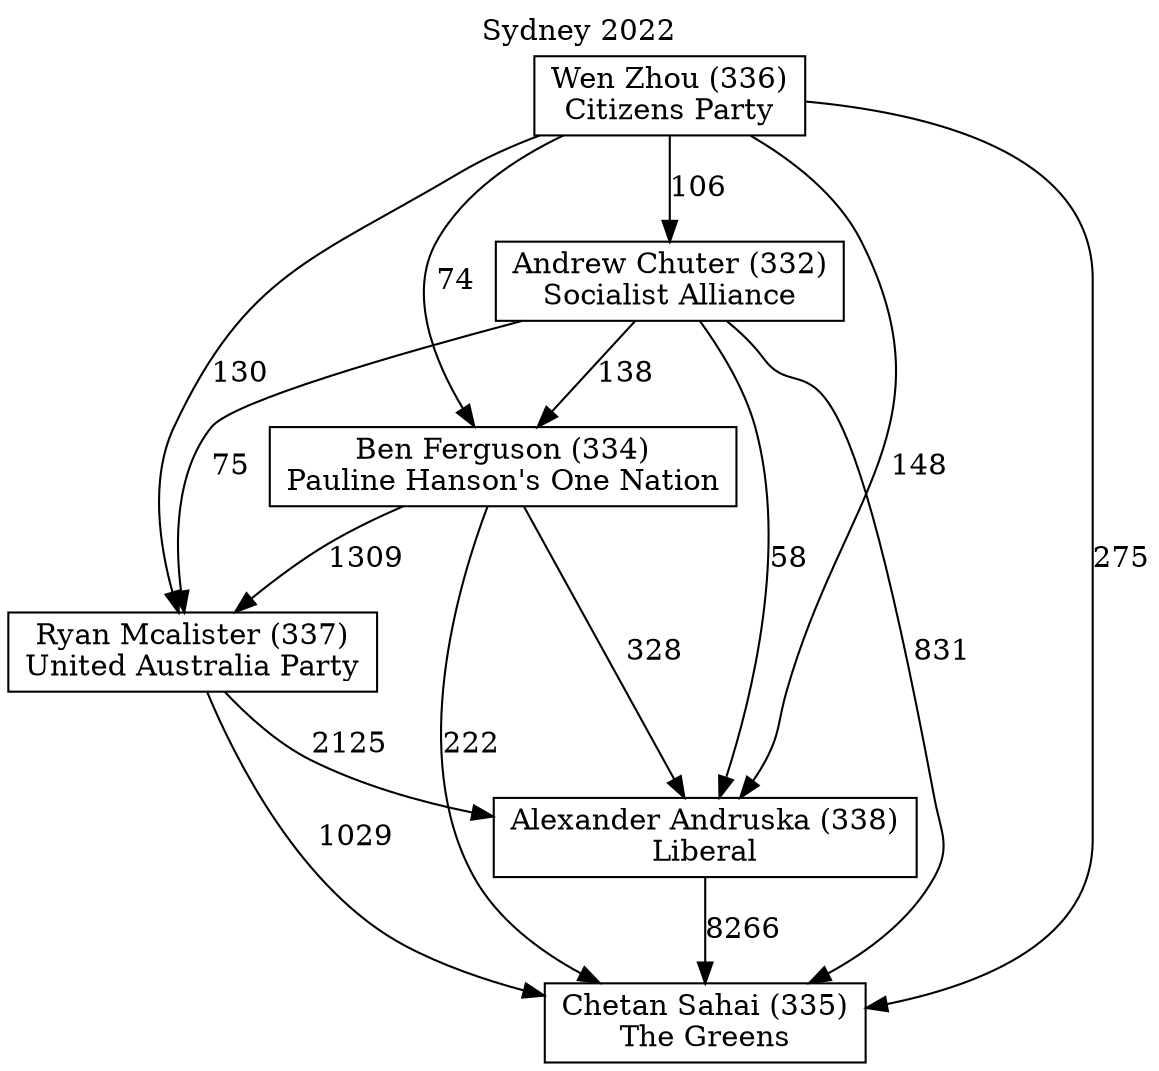 // House preference flow
digraph "Chetan Sahai (335)_Sydney_2022" {
	graph [label="Sydney 2022" labelloc=t mclimit=10]
	node [shape=box]
	"Alexander Andruska (338)" [label="Alexander Andruska (338)
Liberal"]
	"Ryan Mcalister (337)" [label="Ryan Mcalister (337)
United Australia Party"]
	"Wen Zhou (336)" [label="Wen Zhou (336)
Citizens Party"]
	"Ben Ferguson (334)" [label="Ben Ferguson (334)
Pauline Hanson's One Nation"]
	"Chetan Sahai (335)" [label="Chetan Sahai (335)
The Greens"]
	"Andrew Chuter (332)" [label="Andrew Chuter (332)
Socialist Alliance"]
	"Andrew Chuter (332)" -> "Ben Ferguson (334)" [label=138]
	"Wen Zhou (336)" -> "Chetan Sahai (335)" [label=275]
	"Ryan Mcalister (337)" -> "Alexander Andruska (338)" [label=2125]
	"Alexander Andruska (338)" -> "Chetan Sahai (335)" [label=8266]
	"Andrew Chuter (332)" -> "Ryan Mcalister (337)" [label=75]
	"Ben Ferguson (334)" -> "Chetan Sahai (335)" [label=222]
	"Ryan Mcalister (337)" -> "Chetan Sahai (335)" [label=1029]
	"Andrew Chuter (332)" -> "Alexander Andruska (338)" [label=58]
	"Ben Ferguson (334)" -> "Ryan Mcalister (337)" [label=1309]
	"Andrew Chuter (332)" -> "Chetan Sahai (335)" [label=831]
	"Ben Ferguson (334)" -> "Alexander Andruska (338)" [label=328]
	"Wen Zhou (336)" -> "Andrew Chuter (332)" [label=106]
	"Wen Zhou (336)" -> "Ben Ferguson (334)" [label=74]
	"Wen Zhou (336)" -> "Ryan Mcalister (337)" [label=130]
	"Wen Zhou (336)" -> "Alexander Andruska (338)" [label=148]
}
